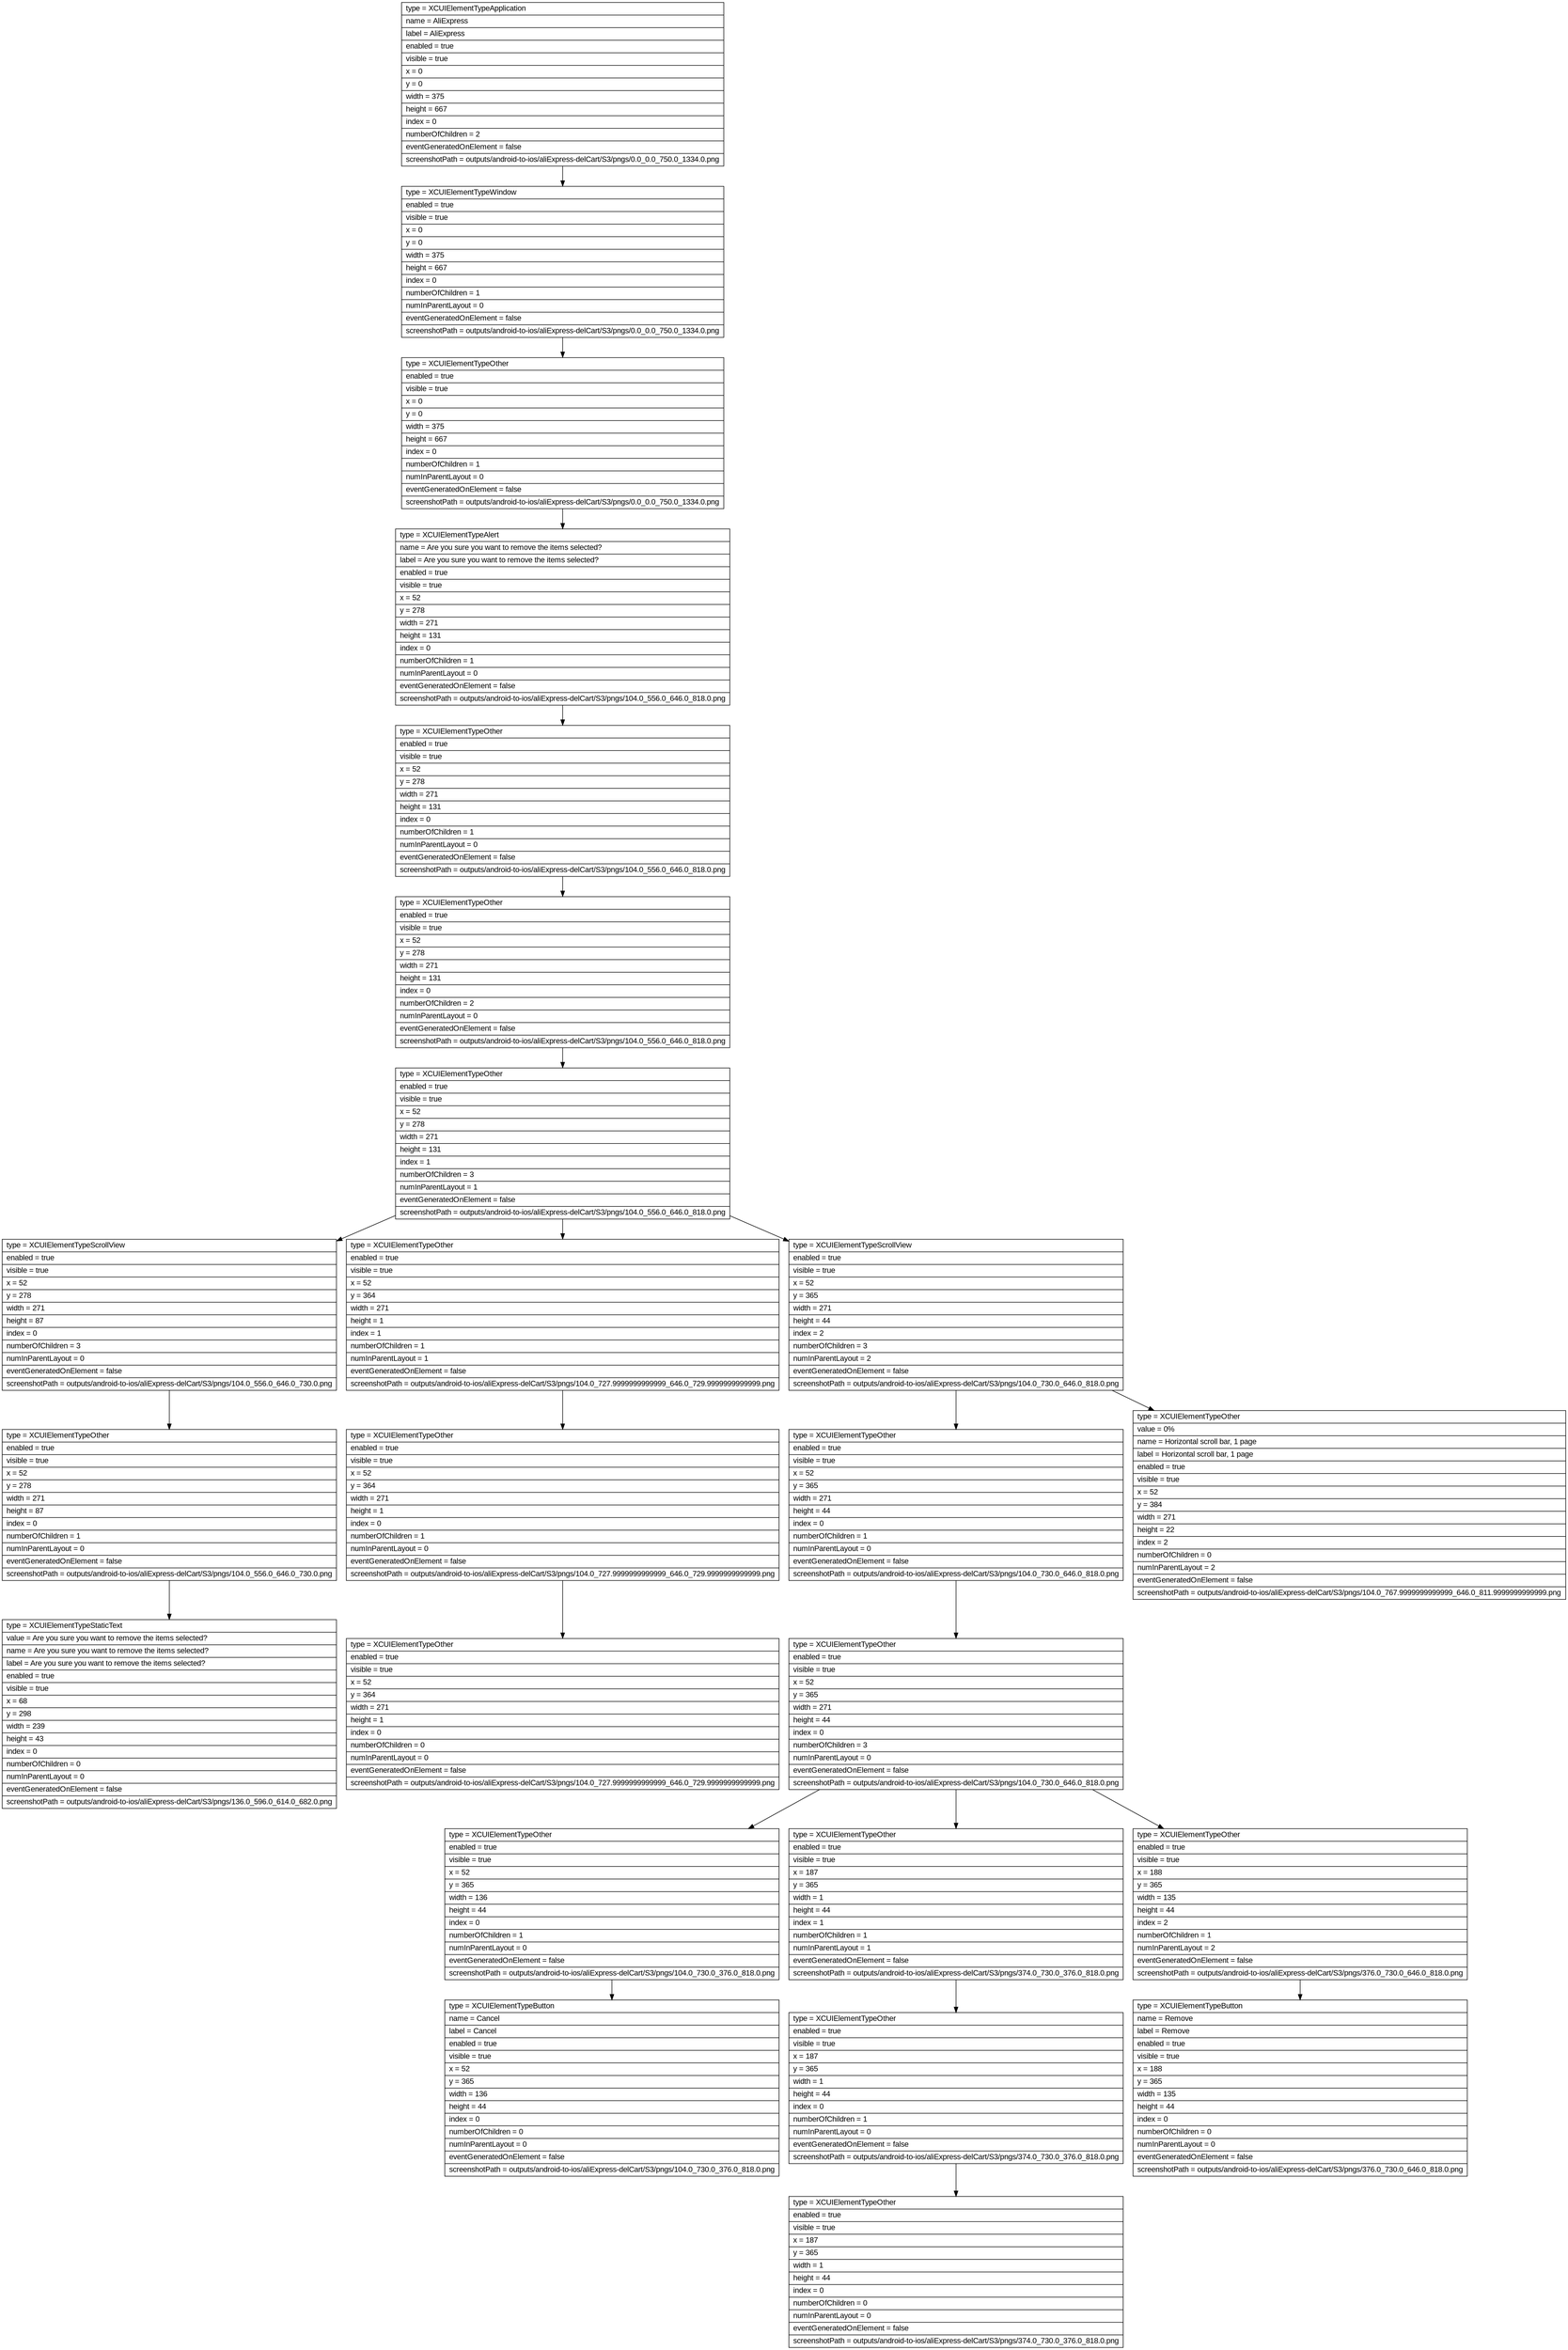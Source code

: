digraph Layout {

	node [shape=record fontname=Arial];

	0	[label="{type = XCUIElementTypeApplication\l|name = AliExpress\l|label = AliExpress\l|enabled = true\l|visible = true\l|x = 0\l|y = 0\l|width = 375\l|height = 667\l|index = 0\l|numberOfChildren = 2\l|eventGeneratedOnElement = false \l|screenshotPath = outputs/android-to-ios/aliExpress-delCart/S3/pngs/0.0_0.0_750.0_1334.0.png\l}"]
	1	[label="{type = XCUIElementTypeWindow\l|enabled = true\l|visible = true\l|x = 0\l|y = 0\l|width = 375\l|height = 667\l|index = 0\l|numberOfChildren = 1\l|numInParentLayout = 0\l|eventGeneratedOnElement = false \l|screenshotPath = outputs/android-to-ios/aliExpress-delCart/S3/pngs/0.0_0.0_750.0_1334.0.png\l}"]
	2	[label="{type = XCUIElementTypeOther\l|enabled = true\l|visible = true\l|x = 0\l|y = 0\l|width = 375\l|height = 667\l|index = 0\l|numberOfChildren = 1\l|numInParentLayout = 0\l|eventGeneratedOnElement = false \l|screenshotPath = outputs/android-to-ios/aliExpress-delCart/S3/pngs/0.0_0.0_750.0_1334.0.png\l}"]
	3	[label="{type = XCUIElementTypeAlert\l|name = Are you sure you want to remove the items selected?\l|label = Are you sure you want to remove the items selected?\l|enabled = true\l|visible = true\l|x = 52\l|y = 278\l|width = 271\l|height = 131\l|index = 0\l|numberOfChildren = 1\l|numInParentLayout = 0\l|eventGeneratedOnElement = false \l|screenshotPath = outputs/android-to-ios/aliExpress-delCart/S3/pngs/104.0_556.0_646.0_818.0.png\l}"]
	4	[label="{type = XCUIElementTypeOther\l|enabled = true\l|visible = true\l|x = 52\l|y = 278\l|width = 271\l|height = 131\l|index = 0\l|numberOfChildren = 1\l|numInParentLayout = 0\l|eventGeneratedOnElement = false \l|screenshotPath = outputs/android-to-ios/aliExpress-delCart/S3/pngs/104.0_556.0_646.0_818.0.png\l}"]
	5	[label="{type = XCUIElementTypeOther\l|enabled = true\l|visible = true\l|x = 52\l|y = 278\l|width = 271\l|height = 131\l|index = 0\l|numberOfChildren = 2\l|numInParentLayout = 0\l|eventGeneratedOnElement = false \l|screenshotPath = outputs/android-to-ios/aliExpress-delCart/S3/pngs/104.0_556.0_646.0_818.0.png\l}"]
	6	[label="{type = XCUIElementTypeOther\l|enabled = true\l|visible = true\l|x = 52\l|y = 278\l|width = 271\l|height = 131\l|index = 1\l|numberOfChildren = 3\l|numInParentLayout = 1\l|eventGeneratedOnElement = false \l|screenshotPath = outputs/android-to-ios/aliExpress-delCart/S3/pngs/104.0_556.0_646.0_818.0.png\l}"]
	7	[label="{type = XCUIElementTypeScrollView\l|enabled = true\l|visible = true\l|x = 52\l|y = 278\l|width = 271\l|height = 87\l|index = 0\l|numberOfChildren = 3\l|numInParentLayout = 0\l|eventGeneratedOnElement = false \l|screenshotPath = outputs/android-to-ios/aliExpress-delCart/S3/pngs/104.0_556.0_646.0_730.0.png\l}"]
	8	[label="{type = XCUIElementTypeOther\l|enabled = true\l|visible = true\l|x = 52\l|y = 364\l|width = 271\l|height = 1\l|index = 1\l|numberOfChildren = 1\l|numInParentLayout = 1\l|eventGeneratedOnElement = false \l|screenshotPath = outputs/android-to-ios/aliExpress-delCart/S3/pngs/104.0_727.9999999999999_646.0_729.9999999999999.png\l}"]
	9	[label="{type = XCUIElementTypeScrollView\l|enabled = true\l|visible = true\l|x = 52\l|y = 365\l|width = 271\l|height = 44\l|index = 2\l|numberOfChildren = 3\l|numInParentLayout = 2\l|eventGeneratedOnElement = false \l|screenshotPath = outputs/android-to-ios/aliExpress-delCart/S3/pngs/104.0_730.0_646.0_818.0.png\l}"]
	10	[label="{type = XCUIElementTypeOther\l|enabled = true\l|visible = true\l|x = 52\l|y = 278\l|width = 271\l|height = 87\l|index = 0\l|numberOfChildren = 1\l|numInParentLayout = 0\l|eventGeneratedOnElement = false \l|screenshotPath = outputs/android-to-ios/aliExpress-delCart/S3/pngs/104.0_556.0_646.0_730.0.png\l}"]
	11	[label="{type = XCUIElementTypeOther\l|enabled = true\l|visible = true\l|x = 52\l|y = 364\l|width = 271\l|height = 1\l|index = 0\l|numberOfChildren = 1\l|numInParentLayout = 0\l|eventGeneratedOnElement = false \l|screenshotPath = outputs/android-to-ios/aliExpress-delCart/S3/pngs/104.0_727.9999999999999_646.0_729.9999999999999.png\l}"]
	12	[label="{type = XCUIElementTypeOther\l|enabled = true\l|visible = true\l|x = 52\l|y = 365\l|width = 271\l|height = 44\l|index = 0\l|numberOfChildren = 1\l|numInParentLayout = 0\l|eventGeneratedOnElement = false \l|screenshotPath = outputs/android-to-ios/aliExpress-delCart/S3/pngs/104.0_730.0_646.0_818.0.png\l}"]
	13	[label="{type = XCUIElementTypeOther\l|value = 0%\l|name = Horizontal scroll bar, 1 page\l|label = Horizontal scroll bar, 1 page\l|enabled = true\l|visible = true\l|x = 52\l|y = 384\l|width = 271\l|height = 22\l|index = 2\l|numberOfChildren = 0\l|numInParentLayout = 2\l|eventGeneratedOnElement = false \l|screenshotPath = outputs/android-to-ios/aliExpress-delCart/S3/pngs/104.0_767.9999999999999_646.0_811.9999999999999.png\l}"]
	14	[label="{type = XCUIElementTypeStaticText\l|value = Are you sure you want to remove the items selected?\l|name = Are you sure you want to remove the items selected?\l|label = Are you sure you want to remove the items selected?\l|enabled = true\l|visible = true\l|x = 68\l|y = 298\l|width = 239\l|height = 43\l|index = 0\l|numberOfChildren = 0\l|numInParentLayout = 0\l|eventGeneratedOnElement = false \l|screenshotPath = outputs/android-to-ios/aliExpress-delCart/S3/pngs/136.0_596.0_614.0_682.0.png\l}"]
	15	[label="{type = XCUIElementTypeOther\l|enabled = true\l|visible = true\l|x = 52\l|y = 364\l|width = 271\l|height = 1\l|index = 0\l|numberOfChildren = 0\l|numInParentLayout = 0\l|eventGeneratedOnElement = false \l|screenshotPath = outputs/android-to-ios/aliExpress-delCart/S3/pngs/104.0_727.9999999999999_646.0_729.9999999999999.png\l}"]
	16	[label="{type = XCUIElementTypeOther\l|enabled = true\l|visible = true\l|x = 52\l|y = 365\l|width = 271\l|height = 44\l|index = 0\l|numberOfChildren = 3\l|numInParentLayout = 0\l|eventGeneratedOnElement = false \l|screenshotPath = outputs/android-to-ios/aliExpress-delCart/S3/pngs/104.0_730.0_646.0_818.0.png\l}"]
	17	[label="{type = XCUIElementTypeOther\l|enabled = true\l|visible = true\l|x = 52\l|y = 365\l|width = 136\l|height = 44\l|index = 0\l|numberOfChildren = 1\l|numInParentLayout = 0\l|eventGeneratedOnElement = false \l|screenshotPath = outputs/android-to-ios/aliExpress-delCart/S3/pngs/104.0_730.0_376.0_818.0.png\l}"]
	18	[label="{type = XCUIElementTypeOther\l|enabled = true\l|visible = true\l|x = 187\l|y = 365\l|width = 1\l|height = 44\l|index = 1\l|numberOfChildren = 1\l|numInParentLayout = 1\l|eventGeneratedOnElement = false \l|screenshotPath = outputs/android-to-ios/aliExpress-delCart/S3/pngs/374.0_730.0_376.0_818.0.png\l}"]
	19	[label="{type = XCUIElementTypeOther\l|enabled = true\l|visible = true\l|x = 188\l|y = 365\l|width = 135\l|height = 44\l|index = 2\l|numberOfChildren = 1\l|numInParentLayout = 2\l|eventGeneratedOnElement = false \l|screenshotPath = outputs/android-to-ios/aliExpress-delCart/S3/pngs/376.0_730.0_646.0_818.0.png\l}"]
	20	[label="{type = XCUIElementTypeButton\l|name = Cancel\l|label = Cancel\l|enabled = true\l|visible = true\l|x = 52\l|y = 365\l|width = 136\l|height = 44\l|index = 0\l|numberOfChildren = 0\l|numInParentLayout = 0\l|eventGeneratedOnElement = false \l|screenshotPath = outputs/android-to-ios/aliExpress-delCart/S3/pngs/104.0_730.0_376.0_818.0.png\l}"]
	21	[label="{type = XCUIElementTypeOther\l|enabled = true\l|visible = true\l|x = 187\l|y = 365\l|width = 1\l|height = 44\l|index = 0\l|numberOfChildren = 1\l|numInParentLayout = 0\l|eventGeneratedOnElement = false \l|screenshotPath = outputs/android-to-ios/aliExpress-delCart/S3/pngs/374.0_730.0_376.0_818.0.png\l}"]
	22	[label="{type = XCUIElementTypeButton\l|name = Remove\l|label = Remove\l|enabled = true\l|visible = true\l|x = 188\l|y = 365\l|width = 135\l|height = 44\l|index = 0\l|numberOfChildren = 0\l|numInParentLayout = 0\l|eventGeneratedOnElement = false \l|screenshotPath = outputs/android-to-ios/aliExpress-delCart/S3/pngs/376.0_730.0_646.0_818.0.png\l}"]
	23	[label="{type = XCUIElementTypeOther\l|enabled = true\l|visible = true\l|x = 187\l|y = 365\l|width = 1\l|height = 44\l|index = 0\l|numberOfChildren = 0\l|numInParentLayout = 0\l|eventGeneratedOnElement = false \l|screenshotPath = outputs/android-to-ios/aliExpress-delCart/S3/pngs/374.0_730.0_376.0_818.0.png\l}"]


	0 -> 1
	1 -> 2
	2 -> 3
	3 -> 4
	4 -> 5
	5 -> 6
	6 -> 7
	6 -> 8
	6 -> 9
	7 -> 10
	8 -> 11
	9 -> 12
	9 -> 13
	10 -> 14
	11 -> 15
	12 -> 16
	16 -> 17
	16 -> 18
	16 -> 19
	17 -> 20
	18 -> 21
	19 -> 22
	21 -> 23


}